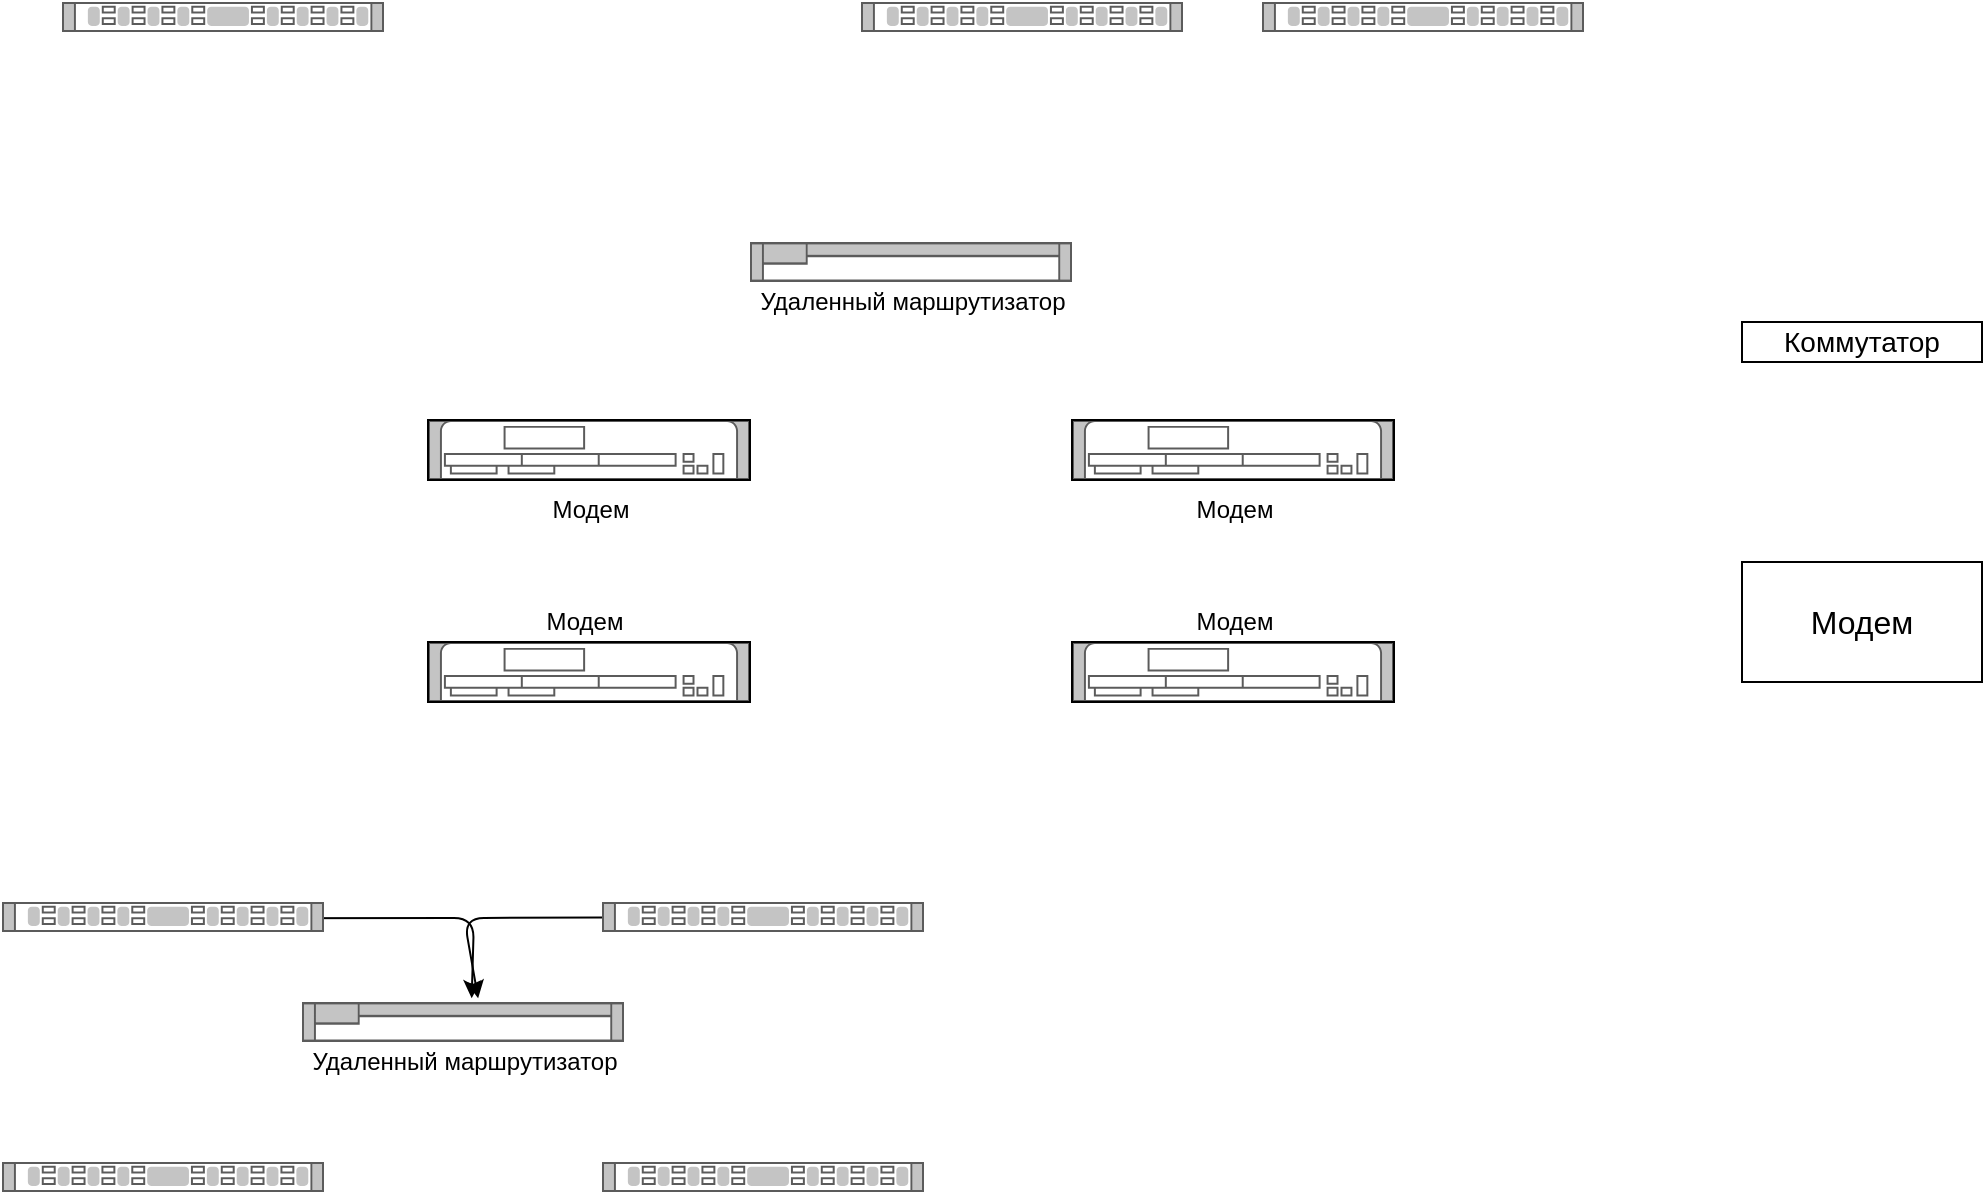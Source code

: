 <mxfile version="13.6.10" type="github">
  <diagram id="Ht1M8jgEwFfnCIfOTk4-" name="Page-1">
    <mxGraphModel dx="1303" dy="728" grid="1" gridSize="10" guides="1" tooltips="1" connect="1" arrows="1" fold="1" page="1" pageScale="1" pageWidth="1169" pageHeight="827" math="0" shadow="0">
      <root>
        <mxCell id="0" />
        <mxCell id="1" parent="0" />
        <mxCell id="H0Uw_oi4I9NrX1j97PpR-26" value="" style="endArrow=classic;html=1;exitX=0.444;exitY=0.541;exitDx=0;exitDy=0;exitPerimeter=0;entryX=0.527;entryY=-0.094;entryDx=0;entryDy=0;entryPerimeter=0;" edge="1" parent="1" source="H0Uw_oi4I9NrX1j97PpR-19" target="H0Uw_oi4I9NrX1j97PpR-17">
          <mxGeometry width="50" height="50" relative="1" as="geometry">
            <mxPoint x="650" y="690" as="sourcePoint" />
            <mxPoint x="700" y="640" as="targetPoint" />
            <Array as="points">
              <mxPoint x="286" y="558" />
            </Array>
          </mxGeometry>
        </mxCell>
        <mxCell id="H0Uw_oi4I9NrX1j97PpR-3" value="" style="shape=mxgraph.rack.cisco.cisco_nexus_3016_switch;html=1;labelPosition=right;align=left;spacingLeft=15;dashed=0;shadow=0;fillColor=#ffffff;" vertex="1" parent="1">
          <mxGeometry x="479.5" y="100" width="161" height="15" as="geometry" />
        </mxCell>
        <mxCell id="H0Uw_oi4I9NrX1j97PpR-4" value="" style="shape=mxgraph.rack.cisco.cisco_1941_series_integrated_services_router;html=1;labelPosition=right;align=left;spacingLeft=15;dashed=0;shadow=0;fillColor=#ffffff;" vertex="1" parent="1">
          <mxGeometry x="585" y="309" width="161" height="30" as="geometry" />
        </mxCell>
        <mxCell id="H0Uw_oi4I9NrX1j97PpR-5" value="" style="shape=mxgraph.rack.cisco.cisco_1905_serial_integrated_services_router;html=1;labelPosition=right;align=left;spacingLeft=15;dashed=0;shadow=0;fillColor=#ffffff;" vertex="1" parent="1">
          <mxGeometry x="424" y="220" width="161" height="20" as="geometry" />
        </mxCell>
        <mxCell id="H0Uw_oi4I9NrX1j97PpR-6" value="" style="shape=mxgraph.rack.cisco.cisco_nexus_3016_switch;html=1;labelPosition=right;align=left;spacingLeft=15;dashed=0;shadow=0;fillColor=#ffffff;" vertex="1" parent="1">
          <mxGeometry x="80" y="100" width="161" height="15" as="geometry" />
        </mxCell>
        <mxCell id="H0Uw_oi4I9NrX1j97PpR-8" value="" style="shape=mxgraph.rack.cisco.cisco_nexus_3016_switch;html=1;labelPosition=right;align=left;spacingLeft=15;dashed=0;shadow=0;fillColor=#ffffff;" vertex="1" parent="1">
          <mxGeometry x="680" y="100" width="161" height="15" as="geometry" />
        </mxCell>
        <mxCell id="H0Uw_oi4I9NrX1j97PpR-9" value="" style="shape=mxgraph.rack.cisco.cisco_1941_series_integrated_services_router;html=1;labelPosition=right;align=left;spacingLeft=15;dashed=0;shadow=0;fillColor=#ffffff;" vertex="1" parent="1">
          <mxGeometry x="263" y="309" width="161" height="30" as="geometry" />
        </mxCell>
        <mxCell id="H0Uw_oi4I9NrX1j97PpR-10" value="Модем" style="text;html=1;align=center;verticalAlign=middle;resizable=0;points=[];autosize=1;" vertex="1" parent="1">
          <mxGeometry x="318.5" y="344" width="50" height="20" as="geometry" />
        </mxCell>
        <mxCell id="H0Uw_oi4I9NrX1j97PpR-11" value="Модем" style="text;html=1;align=center;verticalAlign=middle;resizable=0;points=[];autosize=1;" vertex="1" parent="1">
          <mxGeometry x="640.5" y="344" width="50" height="20" as="geometry" />
        </mxCell>
        <mxCell id="H0Uw_oi4I9NrX1j97PpR-12" value="" style="shape=mxgraph.rack.cisco.cisco_1941_series_integrated_services_router;html=1;labelPosition=right;align=left;spacingLeft=15;dashed=0;shadow=0;fillColor=#ffffff;" vertex="1" parent="1">
          <mxGeometry x="585" y="420" width="161" height="30" as="geometry" />
        </mxCell>
        <mxCell id="H0Uw_oi4I9NrX1j97PpR-13" value="" style="shape=mxgraph.rack.cisco.cisco_1941_series_integrated_services_router;html=1;labelPosition=right;align=left;spacingLeft=15;dashed=0;shadow=0;fillColor=#ffffff;" vertex="1" parent="1">
          <mxGeometry x="263" y="420" width="161" height="30" as="geometry" />
        </mxCell>
        <mxCell id="H0Uw_oi4I9NrX1j97PpR-14" value="Модем" style="text;html=1;align=center;verticalAlign=middle;resizable=0;points=[];autosize=1;" vertex="1" parent="1">
          <mxGeometry x="315.5" y="400" width="50" height="20" as="geometry" />
        </mxCell>
        <mxCell id="H0Uw_oi4I9NrX1j97PpR-15" value="Модем" style="text;html=1;align=center;verticalAlign=middle;resizable=0;points=[];autosize=1;" vertex="1" parent="1">
          <mxGeometry x="640.5" y="400" width="50" height="20" as="geometry" />
        </mxCell>
        <mxCell id="H0Uw_oi4I9NrX1j97PpR-16" value="Удаленный маршрутизатор" style="text;html=1;align=center;verticalAlign=middle;resizable=0;points=[];autosize=1;" vertex="1" parent="1">
          <mxGeometry x="419.5" y="240" width="170" height="20" as="geometry" />
        </mxCell>
        <mxCell id="H0Uw_oi4I9NrX1j97PpR-17" value="" style="shape=mxgraph.rack.cisco.cisco_1905_serial_integrated_services_router;html=1;labelPosition=right;align=left;spacingLeft=15;dashed=0;shadow=0;fillColor=#ffffff;" vertex="1" parent="1">
          <mxGeometry x="200" y="600" width="161" height="20" as="geometry" />
        </mxCell>
        <mxCell id="H0Uw_oi4I9NrX1j97PpR-18" value="Удаленный маршрутизатор" style="text;html=1;align=center;verticalAlign=middle;resizable=0;points=[];autosize=1;" vertex="1" parent="1">
          <mxGeometry x="195.5" y="620" width="170" height="20" as="geometry" />
        </mxCell>
        <mxCell id="H0Uw_oi4I9NrX1j97PpR-19" value="" style="shape=mxgraph.rack.cisco.cisco_nexus_3016_switch;html=1;labelPosition=right;align=left;spacingLeft=15;dashed=0;shadow=0;fillColor=#ffffff;" vertex="1" parent="1">
          <mxGeometry x="50" y="550" width="161" height="15" as="geometry" />
        </mxCell>
        <mxCell id="H0Uw_oi4I9NrX1j97PpR-20" value="" style="shape=mxgraph.rack.cisco.cisco_nexus_3016_switch;html=1;labelPosition=right;align=left;spacingLeft=15;dashed=0;shadow=0;fillColor=#ffffff;" vertex="1" parent="1">
          <mxGeometry x="50" y="680" width="161" height="15" as="geometry" />
        </mxCell>
        <mxCell id="H0Uw_oi4I9NrX1j97PpR-21" value="" style="shape=mxgraph.rack.cisco.cisco_nexus_3016_switch;html=1;labelPosition=right;align=left;spacingLeft=15;dashed=0;shadow=0;fillColor=#ffffff;" vertex="1" parent="1">
          <mxGeometry x="350" y="680" width="161" height="15" as="geometry" />
        </mxCell>
        <mxCell id="H0Uw_oi4I9NrX1j97PpR-22" value="" style="shape=mxgraph.rack.cisco.cisco_nexus_3016_switch;html=1;labelPosition=right;align=left;spacingLeft=15;dashed=0;shadow=0;fillColor=#ffffff;" vertex="1" parent="1">
          <mxGeometry x="350" y="550" width="161" height="15" as="geometry" />
        </mxCell>
        <mxCell id="H0Uw_oi4I9NrX1j97PpR-27" value="" style="endArrow=classic;html=1;entryX=0.547;entryY=-0.094;entryDx=0;entryDy=0;entryPerimeter=0;" edge="1" parent="1" source="H0Uw_oi4I9NrX1j97PpR-22" target="H0Uw_oi4I9NrX1j97PpR-17">
          <mxGeometry width="50" height="50" relative="1" as="geometry">
            <mxPoint x="650" y="690" as="sourcePoint" />
            <mxPoint x="280" y="590" as="targetPoint" />
            <Array as="points">
              <mxPoint x="281" y="558" />
            </Array>
          </mxGeometry>
        </mxCell>
        <mxCell id="H0Uw_oi4I9NrX1j97PpR-28" value="Модем" style="rounded=0;whiteSpace=wrap;html=1;fontSize=16;" vertex="1" parent="1">
          <mxGeometry x="920" y="380" width="120" height="60" as="geometry" />
        </mxCell>
        <mxCell id="H0Uw_oi4I9NrX1j97PpR-29" value="&lt;font style=&quot;font-size: 14px;&quot;&gt;Коммутатор&lt;/font&gt;" style="rounded=0;whiteSpace=wrap;html=1;fontSize=14;" vertex="1" parent="1">
          <mxGeometry x="920" y="260" width="120" height="20" as="geometry" />
        </mxCell>
      </root>
    </mxGraphModel>
  </diagram>
</mxfile>
